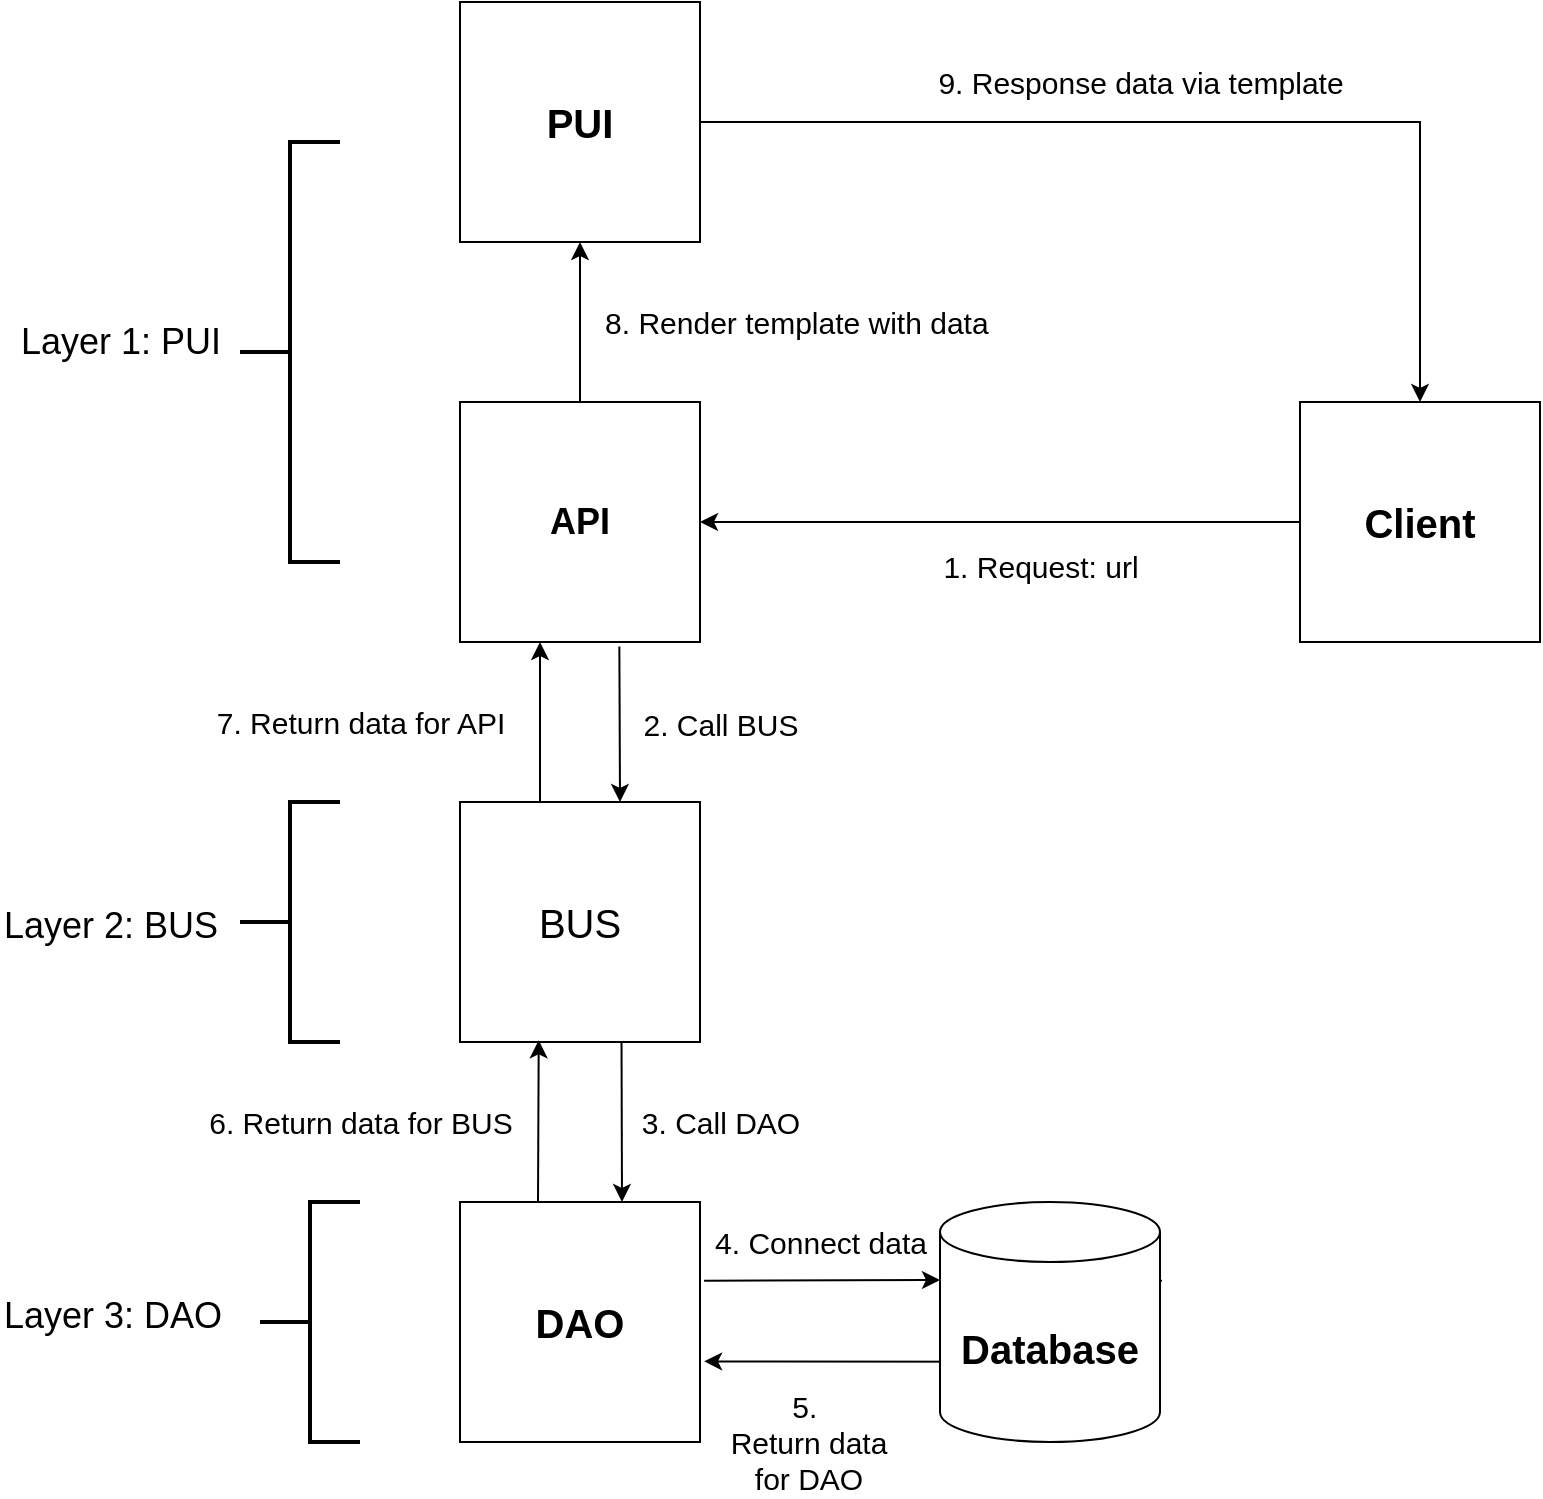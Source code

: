 <mxfile version="15.5.2" type="google"><diagram id="MN8dbEf8YqGrnxWQfAYi" name="Page-1"><mxGraphModel dx="1393" dy="789" grid="1" gridSize="10" guides="1" tooltips="1" connect="1" arrows="1" fold="1" page="1" pageScale="1" pageWidth="827" pageHeight="1169" math="0" shadow="0"><root><mxCell id="0"/><mxCell id="1" parent="0"/><mxCell id="VhGTPNg4h4MQyONAvqI0-1" value="&lt;font size=&quot;1&quot;&gt;&lt;b style=&quot;font-size: 20px&quot;&gt;Client&lt;/b&gt;&lt;/font&gt;" style="whiteSpace=wrap;html=1;aspect=fixed;" vertex="1" parent="1"><mxGeometry x="660" y="240" width="120" height="120" as="geometry"/></mxCell><mxCell id="VhGTPNg4h4MQyONAvqI0-2" value="&lt;b&gt;&lt;font style=&quot;font-size: 18px&quot;&gt;API&lt;/font&gt;&lt;/b&gt;" style="whiteSpace=wrap;html=1;aspect=fixed;" vertex="1" parent="1"><mxGeometry x="240" y="240" width="120" height="120" as="geometry"/></mxCell><mxCell id="VhGTPNg4h4MQyONAvqI0-3" value="&lt;font style=&quot;font-size: 20px&quot;&gt;&lt;b&gt;PUI&lt;/b&gt;&lt;/font&gt;" style="whiteSpace=wrap;html=1;aspect=fixed;" vertex="1" parent="1"><mxGeometry x="240" y="40" width="120" height="120" as="geometry"/></mxCell><mxCell id="VhGTPNg4h4MQyONAvqI0-4" value="&lt;font style=&quot;font-size: 20px&quot;&gt;BUS&lt;/font&gt;" style="whiteSpace=wrap;html=1;aspect=fixed;" vertex="1" parent="1"><mxGeometry x="240" y="440" width="120" height="120" as="geometry"/></mxCell><mxCell id="VhGTPNg4h4MQyONAvqI0-5" value="&lt;b&gt;&lt;font style=&quot;font-size: 20px&quot;&gt;DAO&lt;/font&gt;&lt;/b&gt;" style="whiteSpace=wrap;html=1;aspect=fixed;" vertex="1" parent="1"><mxGeometry x="240" y="640" width="120" height="120" as="geometry"/></mxCell><mxCell id="VhGTPNg4h4MQyONAvqI0-6" value="" style="endArrow=classic;html=1;rounded=0;entryX=1;entryY=0.5;entryDx=0;entryDy=0;" edge="1" parent="1" source="VhGTPNg4h4MQyONAvqI0-1" target="VhGTPNg4h4MQyONAvqI0-2"><mxGeometry width="50" height="50" relative="1" as="geometry"><mxPoint x="390" y="430" as="sourcePoint"/><mxPoint x="440" y="380" as="targetPoint"/></mxGeometry></mxCell><mxCell id="VhGTPNg4h4MQyONAvqI0-17" value="&lt;font style=&quot;font-size: 15px&quot;&gt;1. Request: url&lt;br&gt;&lt;/font&gt;" style="edgeLabel;html=1;align=center;verticalAlign=middle;resizable=0;points=[];fontSize=20;" vertex="1" connectable="0" parent="VhGTPNg4h4MQyONAvqI0-6"><mxGeometry x="0.301" y="-3" relative="1" as="geometry"><mxPoint x="65" y="23" as="offset"/></mxGeometry></mxCell><mxCell id="VhGTPNg4h4MQyONAvqI0-33" value="&lt;font style=&quot;font-size: 18px&quot;&gt;Layer 1: PUI&lt;/font&gt;" style="edgeLabel;html=1;align=center;verticalAlign=middle;resizable=0;points=[];fontSize=15;" vertex="1" connectable="0" parent="VhGTPNg4h4MQyONAvqI0-6"><mxGeometry x="0.321" y="1" relative="1" as="geometry"><mxPoint x="-392" y="-91" as="offset"/></mxGeometry></mxCell><mxCell id="VhGTPNg4h4MQyONAvqI0-7" value="" style="endArrow=classic;html=1;rounded=0;exitX=0.664;exitY=1.019;exitDx=0;exitDy=0;exitPerimeter=0;" edge="1" parent="1" source="VhGTPNg4h4MQyONAvqI0-2"><mxGeometry width="50" height="50" relative="1" as="geometry"><mxPoint x="390" y="430" as="sourcePoint"/><mxPoint x="320" y="440" as="targetPoint"/></mxGeometry></mxCell><mxCell id="VhGTPNg4h4MQyONAvqI0-19" value="2. Call BUS" style="edgeLabel;html=1;align=center;verticalAlign=middle;resizable=0;points=[];fontSize=15;" vertex="1" connectable="0" parent="VhGTPNg4h4MQyONAvqI0-7"><mxGeometry x="-0.282" y="2" relative="1" as="geometry"><mxPoint x="48" y="10" as="offset"/></mxGeometry></mxCell><mxCell id="VhGTPNg4h4MQyONAvqI0-8" value="" style="endArrow=classic;html=1;rounded=0;exitX=0.673;exitY=1.002;exitDx=0;exitDy=0;exitPerimeter=0;" edge="1" parent="1" source="VhGTPNg4h4MQyONAvqI0-4"><mxGeometry width="50" height="50" relative="1" as="geometry"><mxPoint x="300" y="610" as="sourcePoint"/><mxPoint x="321" y="640" as="targetPoint"/></mxGeometry></mxCell><mxCell id="VhGTPNg4h4MQyONAvqI0-20" value="3. Call DAO" style="edgeLabel;html=1;align=center;verticalAlign=middle;resizable=0;points=[];fontSize=15;" vertex="1" connectable="0" parent="VhGTPNg4h4MQyONAvqI0-8"><mxGeometry x="-0.525" y="-1" relative="1" as="geometry"><mxPoint x="50" y="21" as="offset"/></mxGeometry></mxCell><mxCell id="VhGTPNg4h4MQyONAvqI0-9" value="" style="endArrow=classic;html=1;rounded=0;entryX=0.328;entryY=0.993;entryDx=0;entryDy=0;entryPerimeter=0;" edge="1" parent="1" target="VhGTPNg4h4MQyONAvqI0-4"><mxGeometry width="50" height="50" relative="1" as="geometry"><mxPoint x="279" y="640" as="sourcePoint"/><mxPoint x="280" y="570" as="targetPoint"/></mxGeometry></mxCell><mxCell id="VhGTPNg4h4MQyONAvqI0-24" value="6. Return data for BUS" style="edgeLabel;html=1;align=center;verticalAlign=middle;resizable=0;points=[];fontSize=15;" vertex="1" connectable="0" parent="VhGTPNg4h4MQyONAvqI0-9"><mxGeometry x="-0.227" y="-1" relative="1" as="geometry"><mxPoint x="-90" y="-9" as="offset"/></mxGeometry></mxCell><mxCell id="VhGTPNg4h4MQyONAvqI0-11" value="" style="endArrow=classic;html=1;rounded=0;" edge="1" parent="1"><mxGeometry width="50" height="50" relative="1" as="geometry"><mxPoint x="280" y="440" as="sourcePoint"/><mxPoint x="280" y="360" as="targetPoint"/></mxGeometry></mxCell><mxCell id="VhGTPNg4h4MQyONAvqI0-25" value="7. Return data for API" style="edgeLabel;html=1;align=center;verticalAlign=middle;resizable=0;points=[];fontSize=15;" vertex="1" connectable="0" parent="VhGTPNg4h4MQyONAvqI0-11"><mxGeometry x="0.435" relative="1" as="geometry"><mxPoint x="-90" y="17" as="offset"/></mxGeometry></mxCell><mxCell id="VhGTPNg4h4MQyONAvqI0-12" value="" style="endArrow=classic;html=1;rounded=0;entryX=1.017;entryY=0.664;entryDx=0;entryDy=0;entryPerimeter=0;" edge="1" parent="1" target="VhGTPNg4h4MQyONAvqI0-5"><mxGeometry width="50" height="50" relative="1" as="geometry"><mxPoint x="560" y="720" as="sourcePoint"/><mxPoint x="440" y="380" as="targetPoint"/></mxGeometry></mxCell><mxCell id="VhGTPNg4h4MQyONAvqI0-23" value="5.&amp;nbsp;&lt;br&gt;Return data&lt;br&gt;for DAO" style="edgeLabel;html=1;align=center;verticalAlign=middle;resizable=0;points=[];fontSize=15;" vertex="1" connectable="0" parent="VhGTPNg4h4MQyONAvqI0-12"><mxGeometry x="0.487" y="1" relative="1" as="geometry"><mxPoint x="1" y="39" as="offset"/></mxGeometry></mxCell><mxCell id="VhGTPNg4h4MQyONAvqI0-13" value="" style="endArrow=classic;html=1;rounded=0;exitX=1.009;exitY=0.328;exitDx=0;exitDy=0;exitPerimeter=0;startArrow=none;" edge="1" parent="1" source="VhGTPNg4h4MQyONAvqI0-10"><mxGeometry width="50" height="50" relative="1" as="geometry"><mxPoint x="340" y="710" as="sourcePoint"/><mxPoint x="560" y="679" as="targetPoint"/></mxGeometry></mxCell><mxCell id="VhGTPNg4h4MQyONAvqI0-14" value="" style="endArrow=classic;html=1;rounded=0;entryX=0.5;entryY=1;entryDx=0;entryDy=0;" edge="1" parent="1" source="VhGTPNg4h4MQyONAvqI0-2" target="VhGTPNg4h4MQyONAvqI0-3"><mxGeometry width="50" height="50" relative="1" as="geometry"><mxPoint x="390" y="430" as="sourcePoint"/><mxPoint x="440" y="380" as="targetPoint"/></mxGeometry></mxCell><mxCell id="VhGTPNg4h4MQyONAvqI0-26" value="8. Render template with data&amp;nbsp;" style="edgeLabel;html=1;align=center;verticalAlign=middle;resizable=0;points=[];fontSize=15;" vertex="1" connectable="0" parent="VhGTPNg4h4MQyONAvqI0-14"><mxGeometry x="0.235" relative="1" as="geometry"><mxPoint x="110" y="9" as="offset"/></mxGeometry></mxCell><mxCell id="VhGTPNg4h4MQyONAvqI0-15" value="" style="endArrow=classic;html=1;rounded=0;exitX=1;exitY=0.5;exitDx=0;exitDy=0;" edge="1" parent="1" source="VhGTPNg4h4MQyONAvqI0-3"><mxGeometry width="50" height="50" relative="1" as="geometry"><mxPoint x="390" y="430" as="sourcePoint"/><mxPoint x="720" y="240" as="targetPoint"/><Array as="points"><mxPoint x="720" y="100"/><mxPoint x="720" y="140"/></Array></mxGeometry></mxCell><mxCell id="VhGTPNg4h4MQyONAvqI0-27" value="9. Response data via template" style="edgeLabel;html=1;align=center;verticalAlign=middle;resizable=0;points=[];fontSize=15;" vertex="1" connectable="0" parent="VhGTPNg4h4MQyONAvqI0-15"><mxGeometry x="-0.201" y="1" relative="1" as="geometry"><mxPoint x="20" y="-19" as="offset"/></mxGeometry></mxCell><mxCell id="VhGTPNg4h4MQyONAvqI0-10" value="&lt;font style=&quot;font-size: 20px&quot;&gt;&lt;b&gt;Database&lt;/b&gt;&lt;/font&gt;" style="shape=cylinder3;whiteSpace=wrap;html=1;boundedLbl=1;backgroundOutline=1;size=15;" vertex="1" parent="1"><mxGeometry x="480" y="640" width="110" height="120" as="geometry"/></mxCell><mxCell id="VhGTPNg4h4MQyONAvqI0-21" value="" style="endArrow=classic;html=1;rounded=0;fontSize=15;exitX=1.017;exitY=0.328;exitDx=0;exitDy=0;exitPerimeter=0;" edge="1" parent="1" source="VhGTPNg4h4MQyONAvqI0-5"><mxGeometry width="50" height="50" relative="1" as="geometry"><mxPoint x="390" y="460" as="sourcePoint"/><mxPoint x="480" y="679" as="targetPoint"/></mxGeometry></mxCell><mxCell id="VhGTPNg4h4MQyONAvqI0-22" value="4. Connect data" style="edgeLabel;html=1;align=center;verticalAlign=middle;resizable=0;points=[];fontSize=15;" vertex="1" connectable="0" parent="VhGTPNg4h4MQyONAvqI0-21"><mxGeometry x="0.2" relative="1" as="geometry"><mxPoint x="-13" y="-19" as="offset"/></mxGeometry></mxCell><mxCell id="VhGTPNg4h4MQyONAvqI0-28" value="" style="strokeWidth=2;html=1;shape=mxgraph.flowchart.annotation_2;align=left;labelPosition=right;pointerEvents=1;fontSize=15;" vertex="1" parent="1"><mxGeometry x="130" y="110" width="50" height="210" as="geometry"/></mxCell><mxCell id="VhGTPNg4h4MQyONAvqI0-29" value="" style="strokeWidth=2;html=1;shape=mxgraph.flowchart.annotation_2;align=left;labelPosition=right;pointerEvents=1;fontSize=15;" vertex="1" parent="1"><mxGeometry x="130" y="440" width="50" height="120" as="geometry"/></mxCell><mxCell id="VhGTPNg4h4MQyONAvqI0-30" value="" style="strokeWidth=2;html=1;shape=mxgraph.flowchart.annotation_2;align=left;labelPosition=right;pointerEvents=1;fontSize=15;" vertex="1" parent="1"><mxGeometry x="140" y="640" width="50" height="120" as="geometry"/></mxCell><mxCell id="VhGTPNg4h4MQyONAvqI0-34" value="&lt;span style=&quot;color: rgb(0 , 0 , 0) ; font-family: &amp;#34;helvetica&amp;#34; ; font-style: normal ; font-weight: 400 ; letter-spacing: normal ; text-align: center ; text-indent: 0px ; text-transform: none ; word-spacing: 0px ; background-color: rgb(255 , 255 , 255) ; display: inline ; float: none&quot;&gt;&lt;font style=&quot;font-size: 18px&quot;&gt;Layer 2: BUS&lt;/font&gt;&lt;/span&gt;" style="text;whiteSpace=wrap;html=1;fontSize=15;" vertex="1" parent="1"><mxGeometry x="10" y="485" width="110" height="30" as="geometry"/></mxCell><mxCell id="VhGTPNg4h4MQyONAvqI0-35" value="&lt;span style=&quot;color: rgb(0 , 0 , 0) ; font-family: &amp;#34;helvetica&amp;#34; ; font-style: normal ; font-weight: 400 ; letter-spacing: normal ; text-align: center ; text-indent: 0px ; text-transform: none ; word-spacing: 0px ; background-color: rgb(255 , 255 , 255) ; display: inline ; float: none&quot;&gt;&lt;font style=&quot;font-size: 18px&quot;&gt;Layer 3: DAO&lt;/font&gt;&lt;/span&gt;" style="text;whiteSpace=wrap;html=1;fontSize=15;" vertex="1" parent="1"><mxGeometry x="10" y="680" width="130" height="30" as="geometry"/></mxCell></root></mxGraphModel></diagram></mxfile>